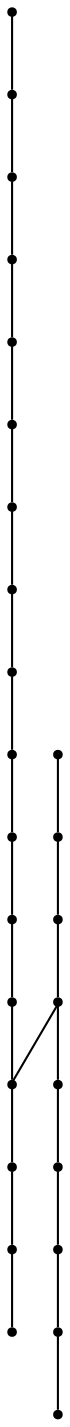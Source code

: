 graph {
  node [shape=point,comment="{\"directed\":false,\"doi\":\"10.1007/978-3-540-70904-6_20\",\"figure\":\"4 (3)\"}"]

  v0 [pos="769.2128815406976,1378.0668894449868"]
  v1 [pos="1043.5472247456396,1652.3502349853513"]
  v2 [pos="769.2128815406977,1272.573153177897"]
  v3 [pos="769.2128815406977,1293.6731338500974"]
  v4 [pos="769.2128815406976,1314.7710482279458"]
  v5 [pos="769.2128815406976,1335.8689308166504"]
  v6 [pos="769.2128815406977,1356.9689432779946"]
  v7 [pos="769.2128815406977,1399.1669019063313"]
  v8 [pos="769.2128815406977,1420.2647844950354"]
  v9 [pos="769.2128815406976,1441.3626988728838"]
  v10 [pos="1106.8548737281976,1652.3502349853516"]
  v11 [pos="1085.7530341569768,1652.3502349853513"]
  v12 [pos="1064.6490643168604,1652.3502349853513"]
  v13 [pos="1022.4453851744186,1652.3502349853516"]
  v14 [pos="1001.3414789244185,1652.3502349853516"]
  v15 [pos="980.2396075581395,1652.3502349853516"]
  v16 [pos="959.13671875,1652.3502349853513"]
  v17 [pos="938.0338617369187,1652.3502349853516"]
  v18 [pos="916.9320221656977,1652.3502349853516"]
  v19 [pos="895.8291651526163,1652.3502349853516"]
  v20 [pos="874.7262445494187,1652.3502349853516"]
  v21 [pos="853.6244049781976,1652.3502349853516"]
  v22 [pos="832.5204987281976,1652.3502349853513"]
  v23 [pos="811.4186591569767,1652.3502349853513"]
  v24 [pos="790.3167877906976,1652.3502349853516"]
  v25 [pos="769.2128815406977,1652.3502349853513"]

  v0 -- v1 [id="-1",pos="769.2128815406976,1378.0668894449868 1043.5472247456396,1652.3502349853513 1043.5472247456396,1652.3502349853513 1043.5472247456396,1652.3502349853513"]
  v3 -- v2 [id="-3",pos="769.2128815406977,1293.6731338500974 769.2128815406977,1272.573153177897 769.2128815406977,1272.573153177897 769.2128815406977,1272.573153177897"]
  v4 -- v3 [id="-4",pos="769.2128815406976,1314.7710482279458 769.2128815406977,1293.6731338500974 769.2128815406977,1293.6731338500974 769.2128815406977,1293.6731338500974"]
  v5 -- v4 [id="-5",pos="769.2128815406976,1335.8689308166504 769.2128815406976,1314.7710482279458 769.2128815406976,1314.7710482279458 769.2128815406976,1314.7710482279458"]
  v6 -- v5 [id="-6",pos="769.2128815406977,1356.9689432779946 769.2128815406976,1335.8689308166504 769.2128815406976,1335.8689308166504 769.2128815406976,1335.8689308166504"]
  v0 -- v6 [id="-7",pos="769.2128815406976,1378.0668894449868 769.2128815406977,1356.9689432779946 769.2128815406977,1356.9689432779946 769.2128815406977,1356.9689432779946"]
  v25 -- v24 [id="-8",pos="769.2128815406977,1652.3502349853513 790.3167877906976,1652.3502349853516 790.3167877906976,1652.3502349853516 790.3167877906976,1652.3502349853516"]
  v24 -- v23 [id="-9",pos="790.3167877906976,1652.3502349853516 811.4186591569767,1652.3502349853513 811.4186591569767,1652.3502349853513 811.4186591569767,1652.3502349853513"]
  v23 -- v22 [id="-10",pos="811.4186591569767,1652.3502349853513 832.5204987281976,1652.3502349853513 832.5204987281976,1652.3502349853513 832.5204987281976,1652.3502349853513"]
  v22 -- v21 [id="-11",pos="832.5204987281976,1652.3502349853513 853.6244049781976,1652.3502349853516 853.6244049781976,1652.3502349853516 853.6244049781976,1652.3502349853516"]
  v21 -- v20 [id="-12",pos="853.6244049781976,1652.3502349853516 874.7262445494187,1652.3502349853516 874.7262445494187,1652.3502349853516 874.7262445494187,1652.3502349853516"]
  v20 -- v19 [id="-13",pos="874.7262445494187,1652.3502349853516 895.8291651526163,1652.3502349853516 895.8291651526163,1652.3502349853516 895.8291651526163,1652.3502349853516"]
  v19 -- v18 [id="-14",pos="895.8291651526163,1652.3502349853516 916.9320221656977,1652.3502349853516 916.9320221656977,1652.3502349853516 916.9320221656977,1652.3502349853516"]
  v18 -- v17 [id="-15",pos="916.9320221656977,1652.3502349853516 938.0338617369187,1652.3502349853516 938.0338617369187,1652.3502349853516 938.0338617369187,1652.3502349853516"]
  v17 -- v16 [id="-16",pos="938.0338617369187,1652.3502349853516 959.13671875,1652.3502349853513 959.13671875,1652.3502349853513 959.13671875,1652.3502349853513"]
  v16 -- v15 [id="-17",pos="959.13671875,1652.3502349853513 980.2396075581395,1652.3502349853516 980.2396075581395,1652.3502349853516 980.2396075581395,1652.3502349853516"]
  v15 -- v14 [id="-18",pos="980.2396075581395,1652.3502349853516 1001.3414789244185,1652.3502349853516 1001.3414789244185,1652.3502349853516 1001.3414789244185,1652.3502349853516"]
  v14 -- v13 [id="-19",pos="1001.3414789244185,1652.3502349853516 1022.4453851744186,1652.3502349853516 1022.4453851744186,1652.3502349853516 1022.4453851744186,1652.3502349853516"]
  v13 -- v1 [id="-20",pos="1022.4453851744186,1652.3502349853516 1043.5472247456396,1652.3502349853513 1043.5472247456396,1652.3502349853513 1043.5472247456396,1652.3502349853513"]
  v1 -- v12 [id="-21",pos="1043.5472247456396,1652.3502349853513 1064.6490643168604,1652.3502349853513 1064.6490643168604,1652.3502349853513 1064.6490643168604,1652.3502349853513"]
  v12 -- v11 [id="-22",pos="1064.6490643168604,1652.3502349853513 1085.7530341569768,1652.3502349853513 1085.7530341569768,1652.3502349853513 1085.7530341569768,1652.3502349853513"]
  v11 -- v10 [id="-23",pos="1085.7530341569768,1652.3502349853513 1106.8548737281976,1652.3502349853516 1106.8548737281976,1652.3502349853516 1106.8548737281976,1652.3502349853516"]
  v9 -- v8 [id="-25",pos="769.2128815406976,1441.3626988728838 769.2128815406977,1420.2647844950354 769.2128815406977,1420.2647844950354 769.2128815406977,1420.2647844950354"]
  v8 -- v7 [id="-26",pos="769.2128815406977,1420.2647844950354 769.2128815406977,1399.1669019063313 769.2128815406977,1399.1669019063313 769.2128815406977,1399.1669019063313"]
  v7 -- v0 [id="-27",pos="769.2128815406977,1399.1669019063313 769.2128815406976,1378.0668894449868 769.2128815406976,1378.0668894449868 769.2128815406976,1378.0668894449868"]
}